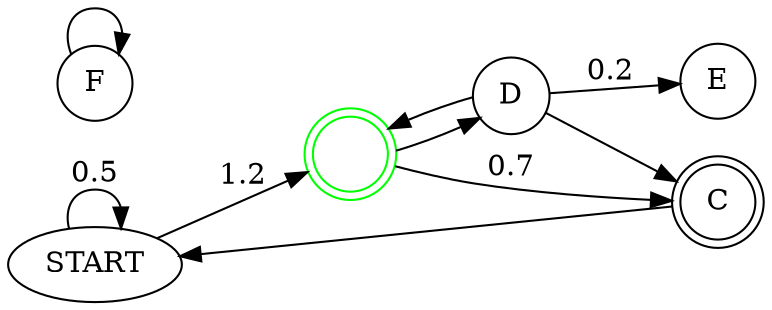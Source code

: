 digraph {
  rankdir=LR;
  START;
  node [shape = doublecircle]; B C;
  node [shape = circle];
  START -> START[label=0.5];
  START -> B[label=1.2];
  B -> C[label=0.7];
  C -> START;
  B -> D;
  D -> {B; C}
  D -> E[label=0.2];
  F -> F;
  
  B [
  	fontcolor=white,
  	color=green,
  	peripheries=2
  ];
}